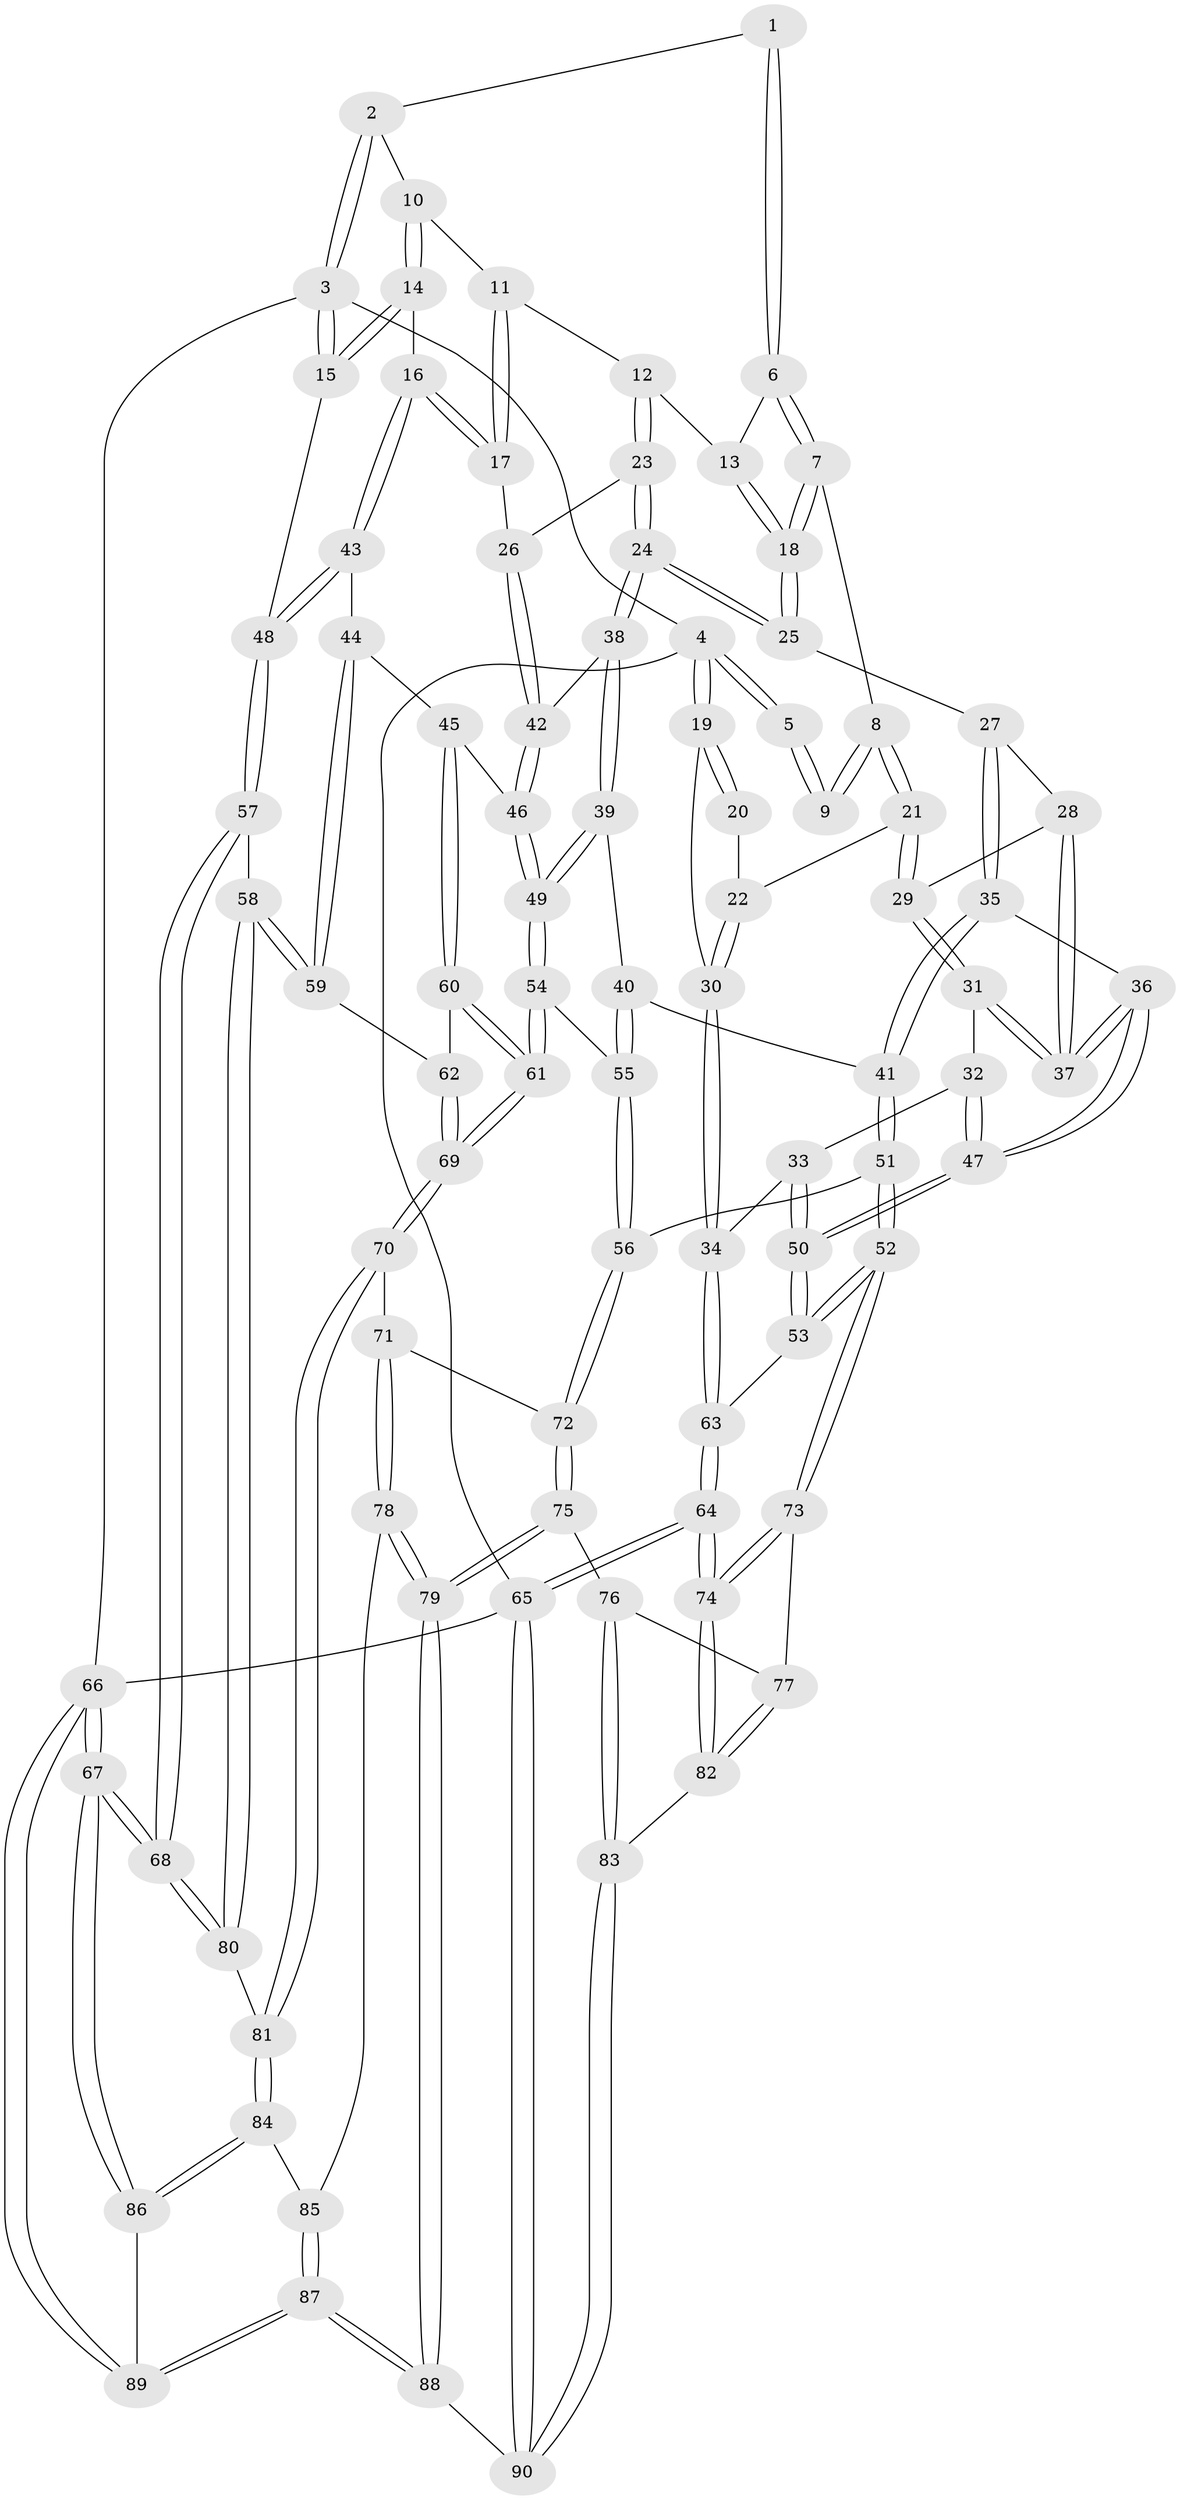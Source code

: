 // Generated by graph-tools (version 1.1) at 2025/27/03/15/25 16:27:57]
// undirected, 90 vertices, 222 edges
graph export_dot {
graph [start="1"]
  node [color=gray90,style=filled];
  1 [pos="+0.445816391812758+0"];
  2 [pos="+0.606903898109409+0"];
  3 [pos="+1+0"];
  4 [pos="+0+0"];
  5 [pos="+0.2709302058520213+0"];
  6 [pos="+0.4493371035871294+0"];
  7 [pos="+0.33629593195691526+0.17797726376274278"];
  8 [pos="+0.20252716278460545+0.1125056134633938"];
  9 [pos="+0.19145987369210374+0.08628705227774189"];
  10 [pos="+0.6727352917021215+0.03549133949733743"];
  11 [pos="+0.6429653561844803+0.11828748934149774"];
  12 [pos="+0.5313710038158546+0.1614444910931687"];
  13 [pos="+0.5047197779234885+0.12143077634908953"];
  14 [pos="+0.8615448058287527+0.14481079604248417"];
  15 [pos="+1+0"];
  16 [pos="+0.8139485067197162+0.2565478596912944"];
  17 [pos="+0.7321713252692018+0.25756113282845644"];
  18 [pos="+0.34624045963449024+0.1974627793004039"];
  19 [pos="+0+0"];
  20 [pos="+0.11039417329675688+0.09778096289502883"];
  21 [pos="+0.16413646060577103+0.2514987858546886"];
  22 [pos="+0.015978189626060842+0.23978183868232755"];
  23 [pos="+0.526373992561976+0.22614230733898755"];
  24 [pos="+0.46422793311667715+0.28417163351159086"];
  25 [pos="+0.3571274986849757+0.2371345244729902"];
  26 [pos="+0.6765516739757066+0.2849099869748006"];
  27 [pos="+0.32305439064428193+0.26986088776761047"];
  28 [pos="+0.28080172005149046+0.27966091965621404"];
  29 [pos="+0.1851092219825088+0.29226522837070995"];
  30 [pos="+0+0.3104061729037626"];
  31 [pos="+0.183979862992927+0.299502064762259"];
  32 [pos="+0.17848300034227646+0.30977640641455256"];
  33 [pos="+0.09853531739063824+0.38796744806338235"];
  34 [pos="+0+0.3456260634076232"];
  35 [pos="+0.3256903518891294+0.4173737957736179"];
  36 [pos="+0.30303601157676663+0.4213291471811315"];
  37 [pos="+0.27430867591704977+0.38596354236520447"];
  38 [pos="+0.4705768828967124+0.3490171139564726"];
  39 [pos="+0.45173174899802426+0.4101233030898934"];
  40 [pos="+0.3926812529321677+0.4388905957780415"];
  41 [pos="+0.39233558176176325+0.43898139905353273"];
  42 [pos="+0.6390025225192549+0.3661702746889982"];
  43 [pos="+0.8231540545643824+0.2724070574687076"];
  44 [pos="+0.8178707040769786+0.44098023973093475"];
  45 [pos="+0.6935104416290454+0.4973695304203758"];
  46 [pos="+0.6483040832015584+0.47898282372332107"];
  47 [pos="+0.22496334645324967+0.47627666133993624"];
  48 [pos="+1+0.39404642953778435"];
  49 [pos="+0.564527608535099+0.5095913065589196"];
  50 [pos="+0.18039788228702902+0.5340002764389634"];
  51 [pos="+0.3204162230131237+0.6585924945692512"];
  52 [pos="+0.22126914587534724+0.6648505823033094"];
  53 [pos="+0.18016923855798406+0.5352370848780117"];
  54 [pos="+0.521644328854086+0.6156936809437749"];
  55 [pos="+0.4864727207455946+0.6345821088124132"];
  56 [pos="+0.41684722160776083+0.6894624322616248"];
  57 [pos="+1+0.6264916705536397"];
  58 [pos="+1+0.6192167133475215"];
  59 [pos="+1+0.6077605562210354"];
  60 [pos="+0.7184301213272563+0.5884181383868146"];
  61 [pos="+0.6746719697518646+0.7011948374930753"];
  62 [pos="+0.855158091524433+0.6128762238419463"];
  63 [pos="+0+0.49552289677666306"];
  64 [pos="+0+0.8736997931856141"];
  65 [pos="+0+1"];
  66 [pos="+1+1"];
  67 [pos="+1+1"];
  68 [pos="+1+0.8469325722750142"];
  69 [pos="+0.6873952174233461+0.7382037753085221"];
  70 [pos="+0.6956466997758127+0.7815536645057609"];
  71 [pos="+0.5414436426474709+0.7722893170277215"];
  72 [pos="+0.4227420414775844+0.7047302715885833"];
  73 [pos="+0.19182280357108566+0.7007799818261156"];
  74 [pos="+0+0.8164196382775077"];
  75 [pos="+0.41841025192203185+0.9200921759012426"];
  76 [pos="+0.2946540909434301+0.8593316223668817"];
  77 [pos="+0.23688313251338894+0.8065297210381659"];
  78 [pos="+0.5194864683829553+0.9020617656583002"];
  79 [pos="+0.42864660888241424+0.9434227943262119"];
  80 [pos="+0.7157640921224361+0.8146550394343675"];
  81 [pos="+0.715697653160643+0.8146869045622314"];
  82 [pos="+0.2068877902485914+0.9125084395093055"];
  83 [pos="+0.223202535437029+0.979557064877619"];
  84 [pos="+0.7147682656854412+0.8384676430000864"];
  85 [pos="+0.5636549405014946+0.8954263286066212"];
  86 [pos="+0.7206351494518775+0.8518427712702349"];
  87 [pos="+0.7193610839466644+1"];
  88 [pos="+0.3915606335630978+1"];
  89 [pos="+0.7275836171041092+1"];
  90 [pos="+0.23304558921262084+1"];
  1 -- 2;
  1 -- 6;
  1 -- 6;
  2 -- 3;
  2 -- 3;
  2 -- 10;
  3 -- 4;
  3 -- 15;
  3 -- 15;
  3 -- 66;
  4 -- 5;
  4 -- 5;
  4 -- 19;
  4 -- 19;
  4 -- 65;
  5 -- 9;
  5 -- 9;
  6 -- 7;
  6 -- 7;
  6 -- 13;
  7 -- 8;
  7 -- 18;
  7 -- 18;
  8 -- 9;
  8 -- 9;
  8 -- 21;
  8 -- 21;
  10 -- 11;
  10 -- 14;
  10 -- 14;
  11 -- 12;
  11 -- 17;
  11 -- 17;
  12 -- 13;
  12 -- 23;
  12 -- 23;
  13 -- 18;
  13 -- 18;
  14 -- 15;
  14 -- 15;
  14 -- 16;
  15 -- 48;
  16 -- 17;
  16 -- 17;
  16 -- 43;
  16 -- 43;
  17 -- 26;
  18 -- 25;
  18 -- 25;
  19 -- 20;
  19 -- 20;
  19 -- 30;
  20 -- 22;
  21 -- 22;
  21 -- 29;
  21 -- 29;
  22 -- 30;
  22 -- 30;
  23 -- 24;
  23 -- 24;
  23 -- 26;
  24 -- 25;
  24 -- 25;
  24 -- 38;
  24 -- 38;
  25 -- 27;
  26 -- 42;
  26 -- 42;
  27 -- 28;
  27 -- 35;
  27 -- 35;
  28 -- 29;
  28 -- 37;
  28 -- 37;
  29 -- 31;
  29 -- 31;
  30 -- 34;
  30 -- 34;
  31 -- 32;
  31 -- 37;
  31 -- 37;
  32 -- 33;
  32 -- 47;
  32 -- 47;
  33 -- 34;
  33 -- 50;
  33 -- 50;
  34 -- 63;
  34 -- 63;
  35 -- 36;
  35 -- 41;
  35 -- 41;
  36 -- 37;
  36 -- 37;
  36 -- 47;
  36 -- 47;
  38 -- 39;
  38 -- 39;
  38 -- 42;
  39 -- 40;
  39 -- 49;
  39 -- 49;
  40 -- 41;
  40 -- 55;
  40 -- 55;
  41 -- 51;
  41 -- 51;
  42 -- 46;
  42 -- 46;
  43 -- 44;
  43 -- 48;
  43 -- 48;
  44 -- 45;
  44 -- 59;
  44 -- 59;
  45 -- 46;
  45 -- 60;
  45 -- 60;
  46 -- 49;
  46 -- 49;
  47 -- 50;
  47 -- 50;
  48 -- 57;
  48 -- 57;
  49 -- 54;
  49 -- 54;
  50 -- 53;
  50 -- 53;
  51 -- 52;
  51 -- 52;
  51 -- 56;
  52 -- 53;
  52 -- 53;
  52 -- 73;
  52 -- 73;
  53 -- 63;
  54 -- 55;
  54 -- 61;
  54 -- 61;
  55 -- 56;
  55 -- 56;
  56 -- 72;
  56 -- 72;
  57 -- 58;
  57 -- 68;
  57 -- 68;
  58 -- 59;
  58 -- 59;
  58 -- 80;
  58 -- 80;
  59 -- 62;
  60 -- 61;
  60 -- 61;
  60 -- 62;
  61 -- 69;
  61 -- 69;
  62 -- 69;
  62 -- 69;
  63 -- 64;
  63 -- 64;
  64 -- 65;
  64 -- 65;
  64 -- 74;
  64 -- 74;
  65 -- 90;
  65 -- 90;
  65 -- 66;
  66 -- 67;
  66 -- 67;
  66 -- 89;
  66 -- 89;
  67 -- 68;
  67 -- 68;
  67 -- 86;
  67 -- 86;
  68 -- 80;
  68 -- 80;
  69 -- 70;
  69 -- 70;
  70 -- 71;
  70 -- 81;
  70 -- 81;
  71 -- 72;
  71 -- 78;
  71 -- 78;
  72 -- 75;
  72 -- 75;
  73 -- 74;
  73 -- 74;
  73 -- 77;
  74 -- 82;
  74 -- 82;
  75 -- 76;
  75 -- 79;
  75 -- 79;
  76 -- 77;
  76 -- 83;
  76 -- 83;
  77 -- 82;
  77 -- 82;
  78 -- 79;
  78 -- 79;
  78 -- 85;
  79 -- 88;
  79 -- 88;
  80 -- 81;
  81 -- 84;
  81 -- 84;
  82 -- 83;
  83 -- 90;
  83 -- 90;
  84 -- 85;
  84 -- 86;
  84 -- 86;
  85 -- 87;
  85 -- 87;
  86 -- 89;
  87 -- 88;
  87 -- 88;
  87 -- 89;
  87 -- 89;
  88 -- 90;
}
